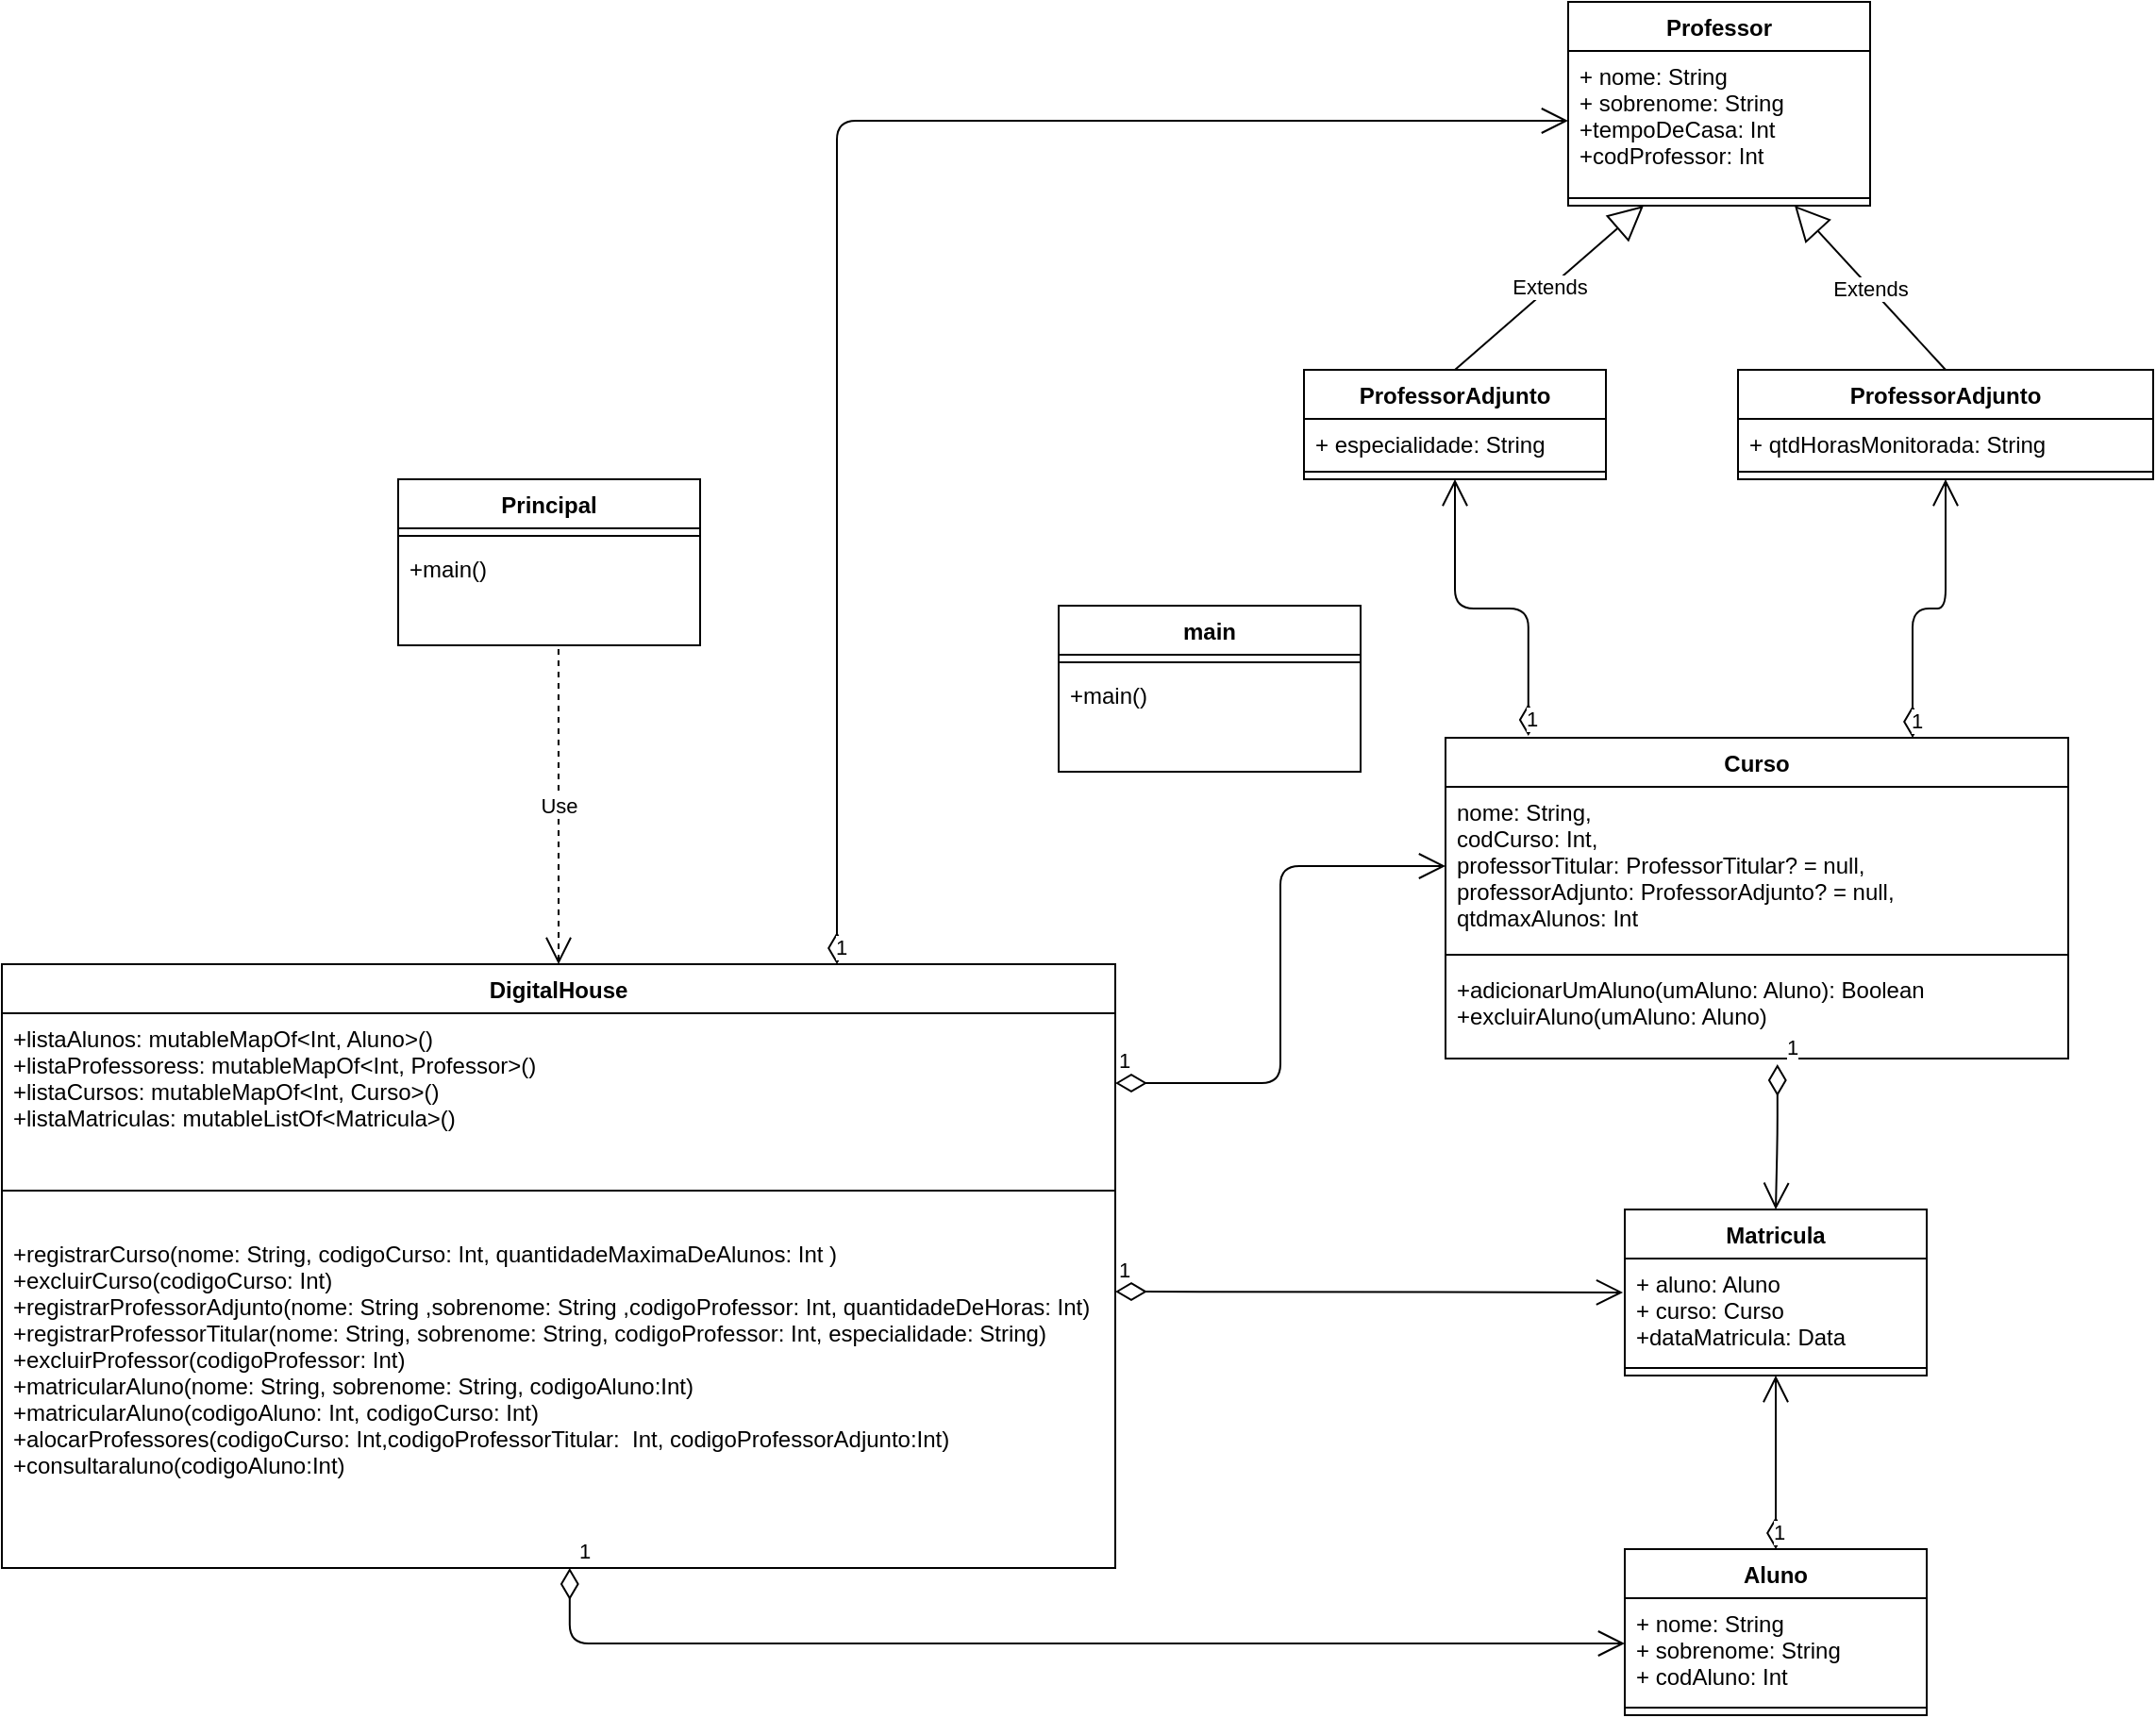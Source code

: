 <mxfile version="13.7.6" type="device"><diagram id="FBOr75fpUmQk_xgxRnLT" name="Page-1"><mxGraphModel dx="2500" dy="896" grid="1" gridSize="10" guides="1" tooltips="1" connect="1" arrows="1" fold="1" page="1" pageScale="1" pageWidth="827" pageHeight="1169" math="0" shadow="0"><root><mxCell id="0"/><mxCell id="1" parent="0"/><mxCell id="exxA6HXU5_wK2aBbCijY-14" value="ProfessorAdjunto" style="swimlane;fontStyle=1;align=center;verticalAlign=top;childLayout=stackLayout;horizontal=1;startSize=26;horizontalStack=0;resizeParent=1;resizeParentMax=0;resizeLast=0;collapsible=1;marginBottom=0;" parent="1" vertex="1"><mxGeometry x="500" y="255" width="160" height="58" as="geometry"/></mxCell><mxCell id="exxA6HXU5_wK2aBbCijY-15" value="+ especialidade: String" style="text;strokeColor=none;fillColor=none;align=left;verticalAlign=top;spacingLeft=4;spacingRight=4;overflow=hidden;rotatable=0;points=[[0,0.5],[1,0.5]];portConstraint=eastwest;" parent="exxA6HXU5_wK2aBbCijY-14" vertex="1"><mxGeometry y="26" width="160" height="24" as="geometry"/></mxCell><mxCell id="exxA6HXU5_wK2aBbCijY-16" value="" style="line;strokeWidth=1;fillColor=none;align=left;verticalAlign=middle;spacingTop=-1;spacingLeft=3;spacingRight=3;rotatable=0;labelPosition=right;points=[];portConstraint=eastwest;" parent="exxA6HXU5_wK2aBbCijY-14" vertex="1"><mxGeometry y="50" width="160" height="8" as="geometry"/></mxCell><mxCell id="jOE2fH4l4uFe2TGlT1Qh-8" value="Extends" style="endArrow=block;endSize=16;endFill=0;html=1;exitX=0.5;exitY=0;exitDx=0;exitDy=0;entryX=0.25;entryY=1;entryDx=0;entryDy=0;" parent="1" source="exxA6HXU5_wK2aBbCijY-14" target="exxA6HXU5_wK2aBbCijY-10" edge="1"><mxGeometry width="160" relative="1" as="geometry"><mxPoint x="330" y="290" as="sourcePoint"/><mxPoint x="700" y="180" as="targetPoint"/></mxGeometry></mxCell><mxCell id="jOE2fH4l4uFe2TGlT1Qh-9" value="Extends" style="endArrow=block;endSize=16;endFill=0;html=1;exitX=0.5;exitY=0;exitDx=0;exitDy=0;entryX=0.75;entryY=1;entryDx=0;entryDy=0;" parent="1" source="exxA6HXU5_wK2aBbCijY-18" target="exxA6HXU5_wK2aBbCijY-10" edge="1"><mxGeometry width="160" relative="1" as="geometry"><mxPoint x="810" y="230" as="sourcePoint"/><mxPoint x="710" y="170" as="targetPoint"/></mxGeometry></mxCell><mxCell id="exxA6HXU5_wK2aBbCijY-10" value="Professor" style="swimlane;fontStyle=1;align=center;verticalAlign=top;childLayout=stackLayout;horizontal=1;startSize=26;horizontalStack=0;resizeParent=1;resizeParentMax=0;resizeLast=0;collapsible=1;marginBottom=0;" parent="1" vertex="1"><mxGeometry x="640" y="60" width="160" height="108" as="geometry"/></mxCell><mxCell id="exxA6HXU5_wK2aBbCijY-11" value="+ nome: String&#10;+ sobrenome: String&#10;+tempoDeCasa: Int&#10;+codProfessor: Int" style="text;strokeColor=none;fillColor=none;align=left;verticalAlign=top;spacingLeft=4;spacingRight=4;overflow=hidden;rotatable=0;points=[[0,0.5],[1,0.5]];portConstraint=eastwest;" parent="exxA6HXU5_wK2aBbCijY-10" vertex="1"><mxGeometry y="26" width="160" height="74" as="geometry"/></mxCell><mxCell id="exxA6HXU5_wK2aBbCijY-12" value="" style="line;strokeWidth=1;fillColor=none;align=left;verticalAlign=middle;spacingTop=-1;spacingLeft=3;spacingRight=3;rotatable=0;labelPosition=right;points=[];portConstraint=eastwest;" parent="exxA6HXU5_wK2aBbCijY-10" vertex="1"><mxGeometry y="100" width="160" height="8" as="geometry"/></mxCell><mxCell id="exxA6HXU5_wK2aBbCijY-18" value="ProfessorAdjunto" style="swimlane;fontStyle=1;align=center;verticalAlign=top;childLayout=stackLayout;horizontal=1;startSize=26;horizontalStack=0;resizeParent=1;resizeParentMax=0;resizeLast=0;collapsible=1;marginBottom=0;" parent="1" vertex="1"><mxGeometry x="730" y="255" width="220" height="58" as="geometry"/></mxCell><mxCell id="exxA6HXU5_wK2aBbCijY-19" value="+ qtdHorasMonitorada: String" style="text;strokeColor=none;fillColor=none;align=left;verticalAlign=top;spacingLeft=4;spacingRight=4;overflow=hidden;rotatable=0;points=[[0,0.5],[1,0.5]];portConstraint=eastwest;" parent="exxA6HXU5_wK2aBbCijY-18" vertex="1"><mxGeometry y="26" width="220" height="24" as="geometry"/></mxCell><mxCell id="exxA6HXU5_wK2aBbCijY-20" value="" style="line;strokeWidth=1;fillColor=none;align=left;verticalAlign=middle;spacingTop=-1;spacingLeft=3;spacingRight=3;rotatable=0;labelPosition=right;points=[];portConstraint=eastwest;" parent="exxA6HXU5_wK2aBbCijY-18" vertex="1"><mxGeometry y="50" width="220" height="8" as="geometry"/></mxCell><mxCell id="exxA6HXU5_wK2aBbCijY-5" value="Curso" style="swimlane;fontStyle=1;align=center;verticalAlign=top;childLayout=stackLayout;horizontal=1;startSize=26;horizontalStack=0;resizeParent=1;resizeParentMax=0;resizeLast=0;collapsible=1;marginBottom=0;" parent="1" vertex="1"><mxGeometry x="575" y="450" width="330" height="170" as="geometry"/></mxCell><mxCell id="exxA6HXU5_wK2aBbCijY-6" value="nome: String,&#10;codCurso: Int,&#10;professorTitular: ProfessorTitular? = null,&#10;professorAdjunto: ProfessorAdjunto? = null,&#10;qtdmaxAlunos: Int" style="text;strokeColor=none;fillColor=none;align=left;verticalAlign=top;spacingLeft=4;spacingRight=4;overflow=hidden;rotatable=0;points=[[0,0.5],[1,0.5]];portConstraint=eastwest;" parent="exxA6HXU5_wK2aBbCijY-5" vertex="1"><mxGeometry y="26" width="330" height="84" as="geometry"/></mxCell><mxCell id="exxA6HXU5_wK2aBbCijY-7" value="" style="line;strokeWidth=1;fillColor=none;align=left;verticalAlign=middle;spacingTop=-1;spacingLeft=3;spacingRight=3;rotatable=0;labelPosition=right;points=[];portConstraint=eastwest;" parent="exxA6HXU5_wK2aBbCijY-5" vertex="1"><mxGeometry y="110" width="330" height="10" as="geometry"/></mxCell><mxCell id="9X-23qfa_3q_o1qxVhlt-3" value="+adicionarUmAluno(umAluno: Aluno): Boolean&#10;+excluirAluno(umAluno: Aluno)" style="text;strokeColor=none;fillColor=none;align=left;verticalAlign=top;spacingLeft=4;spacingRight=4;overflow=hidden;rotatable=0;points=[[0,0.5],[1,0.5]];portConstraint=eastwest;" vertex="1" parent="exxA6HXU5_wK2aBbCijY-5"><mxGeometry y="120" width="330" height="50" as="geometry"/></mxCell><mxCell id="9X-23qfa_3q_o1qxVhlt-11" value="1" style="endArrow=open;html=1;endSize=12;startArrow=diamondThin;startSize=14;startFill=0;edgeStyle=orthogonalEdgeStyle;align=left;verticalAlign=bottom;exitX=0.133;exitY=-0.006;exitDx=0;exitDy=0;exitPerimeter=0;entryX=0.5;entryY=1;entryDx=0;entryDy=0;" edge="1" parent="1" source="exxA6HXU5_wK2aBbCijY-5" target="exxA6HXU5_wK2aBbCijY-14"><mxGeometry x="-1" y="3" relative="1" as="geometry"><mxPoint x="320" y="390" as="sourcePoint"/><mxPoint x="480" y="390" as="targetPoint"/></mxGeometry></mxCell><mxCell id="9X-23qfa_3q_o1qxVhlt-12" value="1" style="endArrow=open;html=1;endSize=12;startArrow=diamondThin;startSize=14;startFill=0;edgeStyle=orthogonalEdgeStyle;align=left;verticalAlign=bottom;exitX=0.75;exitY=0;exitDx=0;exitDy=0;entryX=0.5;entryY=1;entryDx=0;entryDy=0;" edge="1" parent="1" source="exxA6HXU5_wK2aBbCijY-5" target="exxA6HXU5_wK2aBbCijY-18"><mxGeometry x="-1" y="3" relative="1" as="geometry"><mxPoint x="628.89" y="458.98" as="sourcePoint"/><mxPoint x="590" y="323" as="targetPoint"/></mxGeometry></mxCell><mxCell id="jOE2fH4l4uFe2TGlT1Qh-1" value="Matricula" style="swimlane;fontStyle=1;align=center;verticalAlign=top;childLayout=stackLayout;horizontal=1;startSize=26;horizontalStack=0;resizeParent=1;resizeParentMax=0;resizeLast=0;collapsible=1;marginBottom=0;" parent="1" vertex="1"><mxGeometry x="670" y="700" width="160" height="88" as="geometry"/></mxCell><mxCell id="jOE2fH4l4uFe2TGlT1Qh-2" value="+ aluno: Aluno&#10;+ curso: Curso&#10;+dataMatricula: Data" style="text;strokeColor=none;fillColor=none;align=left;verticalAlign=top;spacingLeft=4;spacingRight=4;overflow=hidden;rotatable=0;points=[[0,0.5],[1,0.5]];portConstraint=eastwest;" parent="jOE2fH4l4uFe2TGlT1Qh-1" vertex="1"><mxGeometry y="26" width="160" height="54" as="geometry"/></mxCell><mxCell id="jOE2fH4l4uFe2TGlT1Qh-3" value="" style="line;strokeWidth=1;fillColor=none;align=left;verticalAlign=middle;spacingTop=-1;spacingLeft=3;spacingRight=3;rotatable=0;labelPosition=right;points=[];portConstraint=eastwest;" parent="jOE2fH4l4uFe2TGlT1Qh-1" vertex="1"><mxGeometry y="80" width="160" height="8" as="geometry"/></mxCell><mxCell id="9X-23qfa_3q_o1qxVhlt-13" value="1" style="endArrow=open;html=1;endSize=12;startArrow=diamondThin;startSize=14;startFill=0;edgeStyle=orthogonalEdgeStyle;align=left;verticalAlign=bottom;exitX=0.533;exitY=1.06;exitDx=0;exitDy=0;exitPerimeter=0;entryX=0.5;entryY=0;entryDx=0;entryDy=0;" edge="1" parent="1" source="9X-23qfa_3q_o1qxVhlt-3" target="jOE2fH4l4uFe2TGlT1Qh-1"><mxGeometry x="-1" y="3" relative="1" as="geometry"><mxPoint x="320" y="690" as="sourcePoint"/><mxPoint x="480" y="690" as="targetPoint"/><Array as="points"><mxPoint x="751" y="660"/></Array></mxGeometry></mxCell><mxCell id="9X-23qfa_3q_o1qxVhlt-14" value="1" style="endArrow=open;html=1;endSize=12;startArrow=diamondThin;startSize=14;startFill=0;edgeStyle=orthogonalEdgeStyle;align=left;verticalAlign=bottom;entryX=0.5;entryY=1;entryDx=0;entryDy=0;exitX=0.5;exitY=0;exitDx=0;exitDy=0;" edge="1" parent="1" source="exxA6HXU5_wK2aBbCijY-1" target="jOE2fH4l4uFe2TGlT1Qh-1"><mxGeometry x="-1" y="3" relative="1" as="geometry"><mxPoint x="320" y="690" as="sourcePoint"/><mxPoint x="480" y="690" as="targetPoint"/></mxGeometry></mxCell><mxCell id="exxA6HXU5_wK2aBbCijY-1" value="Aluno" style="swimlane;fontStyle=1;align=center;verticalAlign=top;childLayout=stackLayout;horizontal=1;startSize=26;horizontalStack=0;resizeParent=1;resizeParentMax=0;resizeLast=0;collapsible=1;marginBottom=0;" parent="1" vertex="1"><mxGeometry x="670" y="880" width="160" height="88" as="geometry"/></mxCell><mxCell id="exxA6HXU5_wK2aBbCijY-2" value="+ nome: String&#10;+ sobrenome: String&#10;+ codAluno: Int" style="text;strokeColor=none;fillColor=none;align=left;verticalAlign=top;spacingLeft=4;spacingRight=4;overflow=hidden;rotatable=0;points=[[0,0.5],[1,0.5]];portConstraint=eastwest;" parent="exxA6HXU5_wK2aBbCijY-1" vertex="1"><mxGeometry y="26" width="160" height="54" as="geometry"/></mxCell><mxCell id="exxA6HXU5_wK2aBbCijY-3" value="" style="line;strokeWidth=1;fillColor=none;align=left;verticalAlign=middle;spacingTop=-1;spacingLeft=3;spacingRight=3;rotatable=0;labelPosition=right;points=[];portConstraint=eastwest;" parent="exxA6HXU5_wK2aBbCijY-1" vertex="1"><mxGeometry y="80" width="160" height="8" as="geometry"/></mxCell><mxCell id="9X-23qfa_3q_o1qxVhlt-8" value="main" style="swimlane;fontStyle=1;align=center;verticalAlign=top;childLayout=stackLayout;horizontal=1;startSize=26;horizontalStack=0;resizeParent=1;resizeParentMax=0;resizeLast=0;collapsible=1;marginBottom=0;" vertex="1" parent="1"><mxGeometry x="370" y="380" width="160" height="88" as="geometry"/></mxCell><mxCell id="9X-23qfa_3q_o1qxVhlt-9" value="" style="line;strokeWidth=1;fillColor=none;align=left;verticalAlign=middle;spacingTop=-1;spacingLeft=3;spacingRight=3;rotatable=0;labelPosition=right;points=[];portConstraint=eastwest;" vertex="1" parent="9X-23qfa_3q_o1qxVhlt-8"><mxGeometry y="26" width="160" height="8" as="geometry"/></mxCell><mxCell id="9X-23qfa_3q_o1qxVhlt-10" value="+main()" style="text;strokeColor=none;fillColor=none;align=left;verticalAlign=top;spacingLeft=4;spacingRight=4;overflow=hidden;rotatable=0;points=[[0,0.5],[1,0.5]];portConstraint=eastwest;" vertex="1" parent="9X-23qfa_3q_o1qxVhlt-8"><mxGeometry y="34" width="160" height="54" as="geometry"/></mxCell><mxCell id="jOE2fH4l4uFe2TGlT1Qh-5" value="DigitalHouse" style="swimlane;fontStyle=1;align=center;verticalAlign=top;childLayout=stackLayout;horizontal=1;startSize=26;horizontalStack=0;resizeParent=1;resizeParentMax=0;resizeLast=0;collapsible=1;marginBottom=0;" parent="1" vertex="1"><mxGeometry x="-190" y="570" width="590" height="320" as="geometry"/></mxCell><mxCell id="jOE2fH4l4uFe2TGlT1Qh-6" value="+listaAlunos: mutableMapOf&lt;Int, Aluno&gt;()&#10;+listaProfessoress: mutableMapOf&lt;Int, Professor&gt;()&#10;+listaCursos: mutableMapOf&lt;Int, Curso&gt;()&#10;+listaMatriculas: mutableListOf&lt;Matricula&gt;()&#10;" style="text;strokeColor=none;fillColor=none;align=left;verticalAlign=top;spacingLeft=4;spacingRight=4;overflow=hidden;rotatable=0;points=[[0,0.5],[1,0.5]];portConstraint=eastwest;" parent="jOE2fH4l4uFe2TGlT1Qh-5" vertex="1"><mxGeometry y="26" width="590" height="74" as="geometry"/></mxCell><mxCell id="jOE2fH4l4uFe2TGlT1Qh-7" value="" style="line;strokeWidth=1;fillColor=none;align=left;verticalAlign=middle;spacingTop=-1;spacingLeft=3;spacingRight=3;rotatable=0;labelPosition=right;points=[];portConstraint=eastwest;" parent="jOE2fH4l4uFe2TGlT1Qh-5" vertex="1"><mxGeometry y="100" width="590" height="40" as="geometry"/></mxCell><mxCell id="9X-23qfa_3q_o1qxVhlt-2" value="+registrarCurso(nome: String, codigoCurso: Int, quantidadeMaximaDeAlunos: Int )&#10;+excluirCurso(codigoCurso: Int)&#10;+registrarProfessorAdjunto(nome: String ,sobrenome: String ,codigoProfessor: Int, quantidadeDeHoras: Int)&#10;+registrarProfessorTitular(nome: String, sobrenome: String, codigoProfessor: Int, especialidade: String)&#10;+excluirProfessor(codigoProfessor: Int)&#10;+matricularAluno(nome: String, sobrenome: String, codigoAluno:Int)&#10;+matricularAluno(codigoAluno: Int, codigoCurso: Int)&#10;+alocarProfessores(codigoCurso: Int,codigoProfessorTitular:  Int, codigoProfessorAdjunto:Int)&#10;+consultaraluno(codigoAluno:Int)" style="text;strokeColor=none;fillColor=none;align=left;verticalAlign=top;spacingLeft=4;spacingRight=4;overflow=hidden;rotatable=0;points=[[0,0.5],[1,0.5]];portConstraint=eastwest;" vertex="1" parent="jOE2fH4l4uFe2TGlT1Qh-5"><mxGeometry y="140" width="590" height="180" as="geometry"/></mxCell><mxCell id="9X-23qfa_3q_o1qxVhlt-15" value="1" style="endArrow=open;html=1;endSize=12;startArrow=diamondThin;startSize=14;startFill=0;edgeStyle=orthogonalEdgeStyle;align=left;verticalAlign=bottom;entryX=0;entryY=0.5;entryDx=0;entryDy=0;exitX=0.75;exitY=0;exitDx=0;exitDy=0;" edge="1" parent="1" source="jOE2fH4l4uFe2TGlT1Qh-5" target="exxA6HXU5_wK2aBbCijY-11"><mxGeometry x="-1" y="3" relative="1" as="geometry"><mxPoint x="270" y="313" as="sourcePoint"/><mxPoint x="430" y="313" as="targetPoint"/></mxGeometry></mxCell><mxCell id="9X-23qfa_3q_o1qxVhlt-16" value="1" style="endArrow=open;html=1;endSize=12;startArrow=diamondThin;startSize=14;startFill=0;edgeStyle=orthogonalEdgeStyle;align=left;verticalAlign=bottom;exitX=1;exitY=0.5;exitDx=0;exitDy=0;" edge="1" parent="1" source="jOE2fH4l4uFe2TGlT1Qh-6" target="exxA6HXU5_wK2aBbCijY-6"><mxGeometry x="-1" y="3" relative="1" as="geometry"><mxPoint x="320" y="590" as="sourcePoint"/><mxPoint x="480" y="590" as="targetPoint"/></mxGeometry></mxCell><mxCell id="9X-23qfa_3q_o1qxVhlt-17" value="1" style="endArrow=open;html=1;endSize=12;startArrow=diamondThin;startSize=14;startFill=0;edgeStyle=orthogonalEdgeStyle;align=left;verticalAlign=bottom;entryX=-0.006;entryY=0.333;entryDx=0;entryDy=0;entryPerimeter=0;" edge="1" parent="1" target="jOE2fH4l4uFe2TGlT1Qh-2"><mxGeometry x="-1" y="3" relative="1" as="geometry"><mxPoint x="400" y="743.5" as="sourcePoint"/><mxPoint x="560" y="743.5" as="targetPoint"/></mxGeometry></mxCell><mxCell id="9X-23qfa_3q_o1qxVhlt-18" value="1" style="endArrow=open;html=1;endSize=12;startArrow=diamondThin;startSize=14;startFill=0;edgeStyle=orthogonalEdgeStyle;align=left;verticalAlign=bottom;exitX=0.51;exitY=1;exitDx=0;exitDy=0;exitPerimeter=0;" edge="1" parent="1" source="9X-23qfa_3q_o1qxVhlt-2" target="exxA6HXU5_wK2aBbCijY-2"><mxGeometry x="-1" y="3" relative="1" as="geometry"><mxPoint x="510" y="940" as="sourcePoint"/><mxPoint x="670" y="940" as="targetPoint"/><Array as="points"><mxPoint x="111" y="930"/></Array></mxGeometry></mxCell><mxCell id="9X-23qfa_3q_o1qxVhlt-19" value="Use" style="endArrow=open;endSize=12;dashed=1;html=1;entryX=0.5;entryY=0;entryDx=0;entryDy=0;exitX=0.531;exitY=1.037;exitDx=0;exitDy=0;exitPerimeter=0;" edge="1" parent="1" source="9X-23qfa_3q_o1qxVhlt-7" target="jOE2fH4l4uFe2TGlT1Qh-5"><mxGeometry width="160" relative="1" as="geometry"><mxPoint x="25" y="410" as="sourcePoint"/><mxPoint x="185" y="410" as="targetPoint"/></mxGeometry></mxCell><mxCell id="9X-23qfa_3q_o1qxVhlt-4" value="Principal" style="swimlane;fontStyle=1;align=center;verticalAlign=top;childLayout=stackLayout;horizontal=1;startSize=26;horizontalStack=0;resizeParent=1;resizeParentMax=0;resizeLast=0;collapsible=1;marginBottom=0;" vertex="1" parent="1"><mxGeometry x="20" y="313" width="160" height="88" as="geometry"/></mxCell><mxCell id="9X-23qfa_3q_o1qxVhlt-6" value="" style="line;strokeWidth=1;fillColor=none;align=left;verticalAlign=middle;spacingTop=-1;spacingLeft=3;spacingRight=3;rotatable=0;labelPosition=right;points=[];portConstraint=eastwest;" vertex="1" parent="9X-23qfa_3q_o1qxVhlt-4"><mxGeometry y="26" width="160" height="8" as="geometry"/></mxCell><mxCell id="9X-23qfa_3q_o1qxVhlt-7" value="+main()" style="text;strokeColor=none;fillColor=none;align=left;verticalAlign=top;spacingLeft=4;spacingRight=4;overflow=hidden;rotatable=0;points=[[0,0.5],[1,0.5]];portConstraint=eastwest;" vertex="1" parent="9X-23qfa_3q_o1qxVhlt-4"><mxGeometry y="34" width="160" height="54" as="geometry"/></mxCell></root></mxGraphModel></diagram></mxfile>